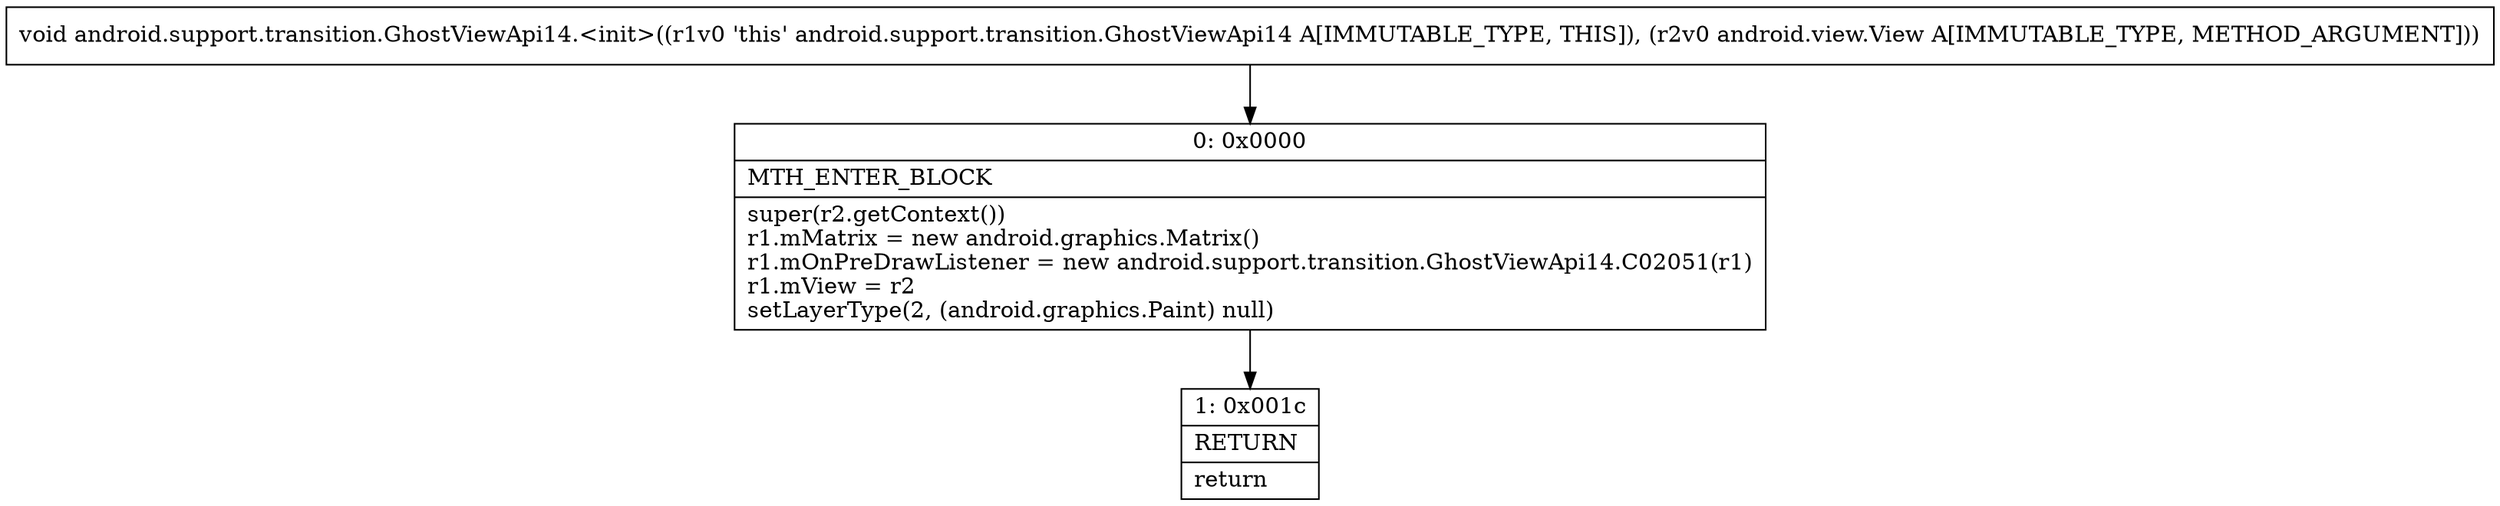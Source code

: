 digraph "CFG forandroid.support.transition.GhostViewApi14.\<init\>(Landroid\/view\/View;)V" {
Node_0 [shape=record,label="{0\:\ 0x0000|MTH_ENTER_BLOCK\l|super(r2.getContext())\lr1.mMatrix = new android.graphics.Matrix()\lr1.mOnPreDrawListener = new android.support.transition.GhostViewApi14.C02051(r1)\lr1.mView = r2\lsetLayerType(2, (android.graphics.Paint) null)\l}"];
Node_1 [shape=record,label="{1\:\ 0x001c|RETURN\l|return\l}"];
MethodNode[shape=record,label="{void android.support.transition.GhostViewApi14.\<init\>((r1v0 'this' android.support.transition.GhostViewApi14 A[IMMUTABLE_TYPE, THIS]), (r2v0 android.view.View A[IMMUTABLE_TYPE, METHOD_ARGUMENT])) }"];
MethodNode -> Node_0;
Node_0 -> Node_1;
}

